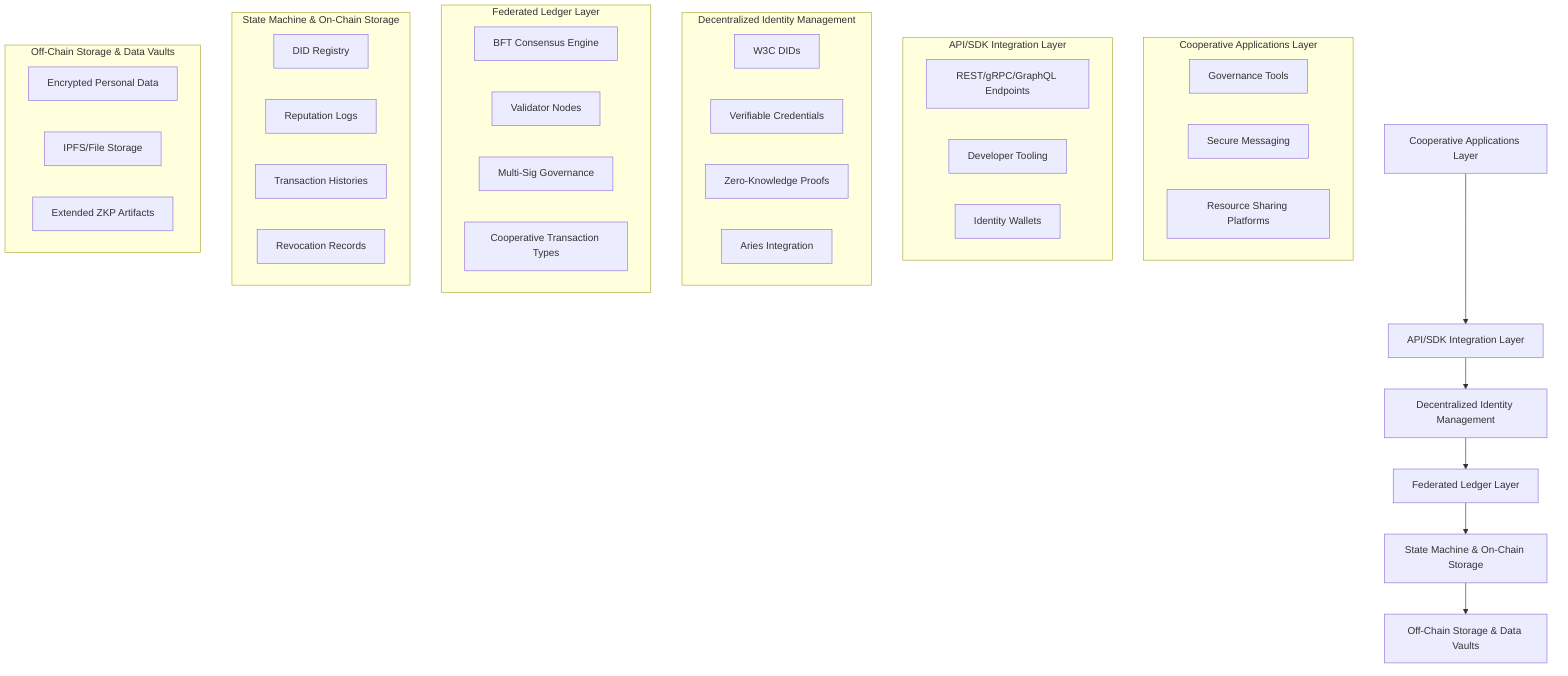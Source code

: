 %% Mermaid diagram placeholder

graph TD
    A[Cooperative Applications Layer] --> B[API/SDK Integration Layer]
    B --> C[Decentralized Identity Management]
    C --> D[Federated Ledger Layer]
    D --> E[State Machine & On-Chain Storage]
    E --> F[Off-Chain Storage & Data Vaults]

    subgraph Cooperative Applications Layer
        A1[Governance Tools]
        A2[Secure Messaging]
        A3[Resource Sharing Platforms]
    end

    subgraph API/SDK Integration Layer
        B1[REST/gRPC/GraphQL Endpoints]
        B2[Developer Tooling]
        B3[Identity Wallets]
    end

    subgraph Decentralized Identity Management
        C1[W3C DIDs]
        C2[Verifiable Credentials]
        C3[Zero-Knowledge Proofs]
        C4[Aries Integration]
    end

    subgraph Federated Ledger Layer
        D1[BFT Consensus Engine]
        D2[Validator Nodes]
        D3[Multi-Sig Governance]
        D4[Cooperative Transaction Types]
    end

    subgraph State Machine & On-Chain Storage
        E1[DID Registry]
        E2[Reputation Logs]
        E3[Transaction Histories]
        E4[Revocation Records]
    end

    subgraph Off-Chain Storage & Data Vaults
        F1[Encrypted Personal Data]
        F2[IPFS/File Storage]
        F3[Extended ZKP Artifacts]
    end